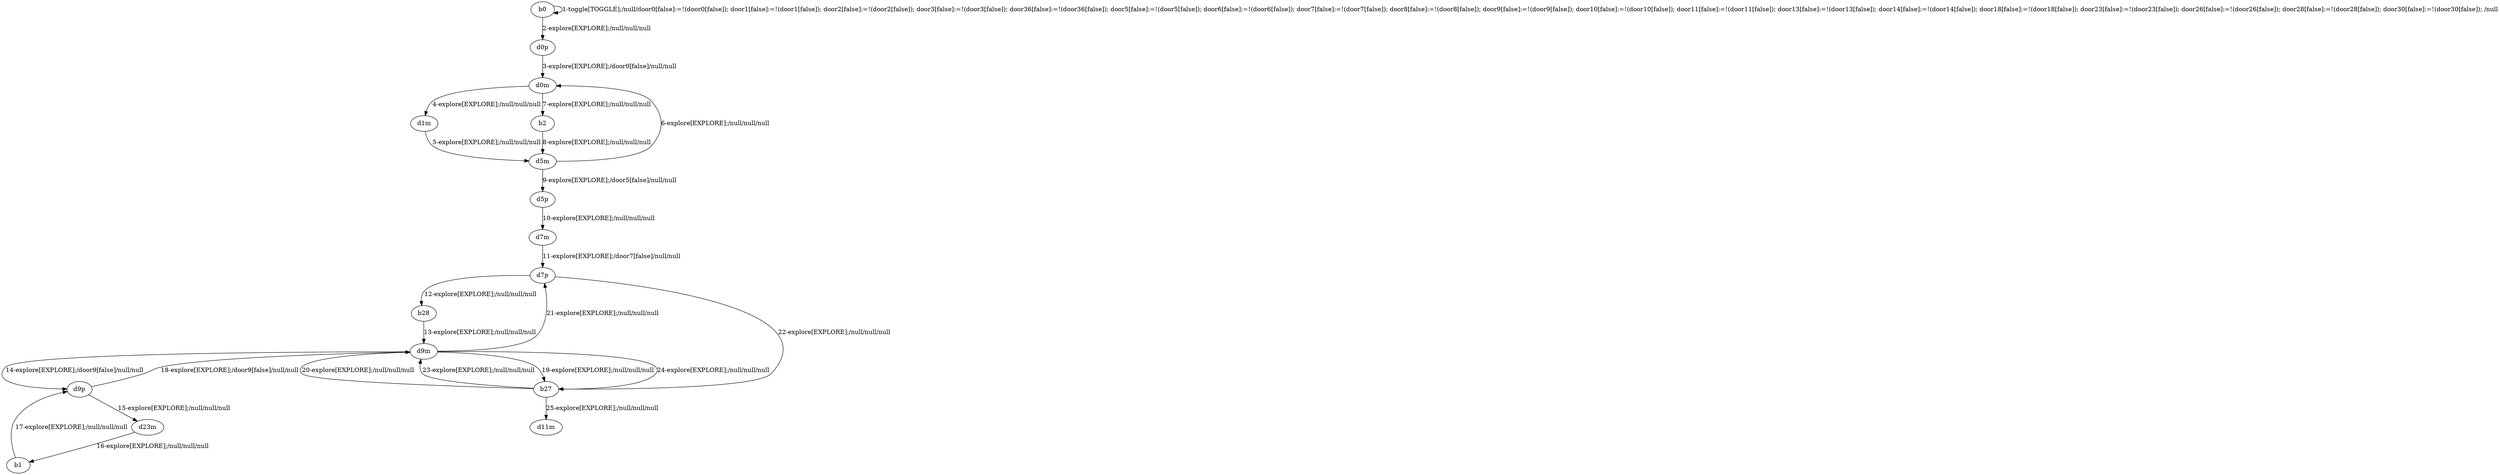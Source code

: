 # Total number of goals covered by this test: 1
# b27 --> d11m

digraph g {
"b0" -> "b0" [label = "1-toggle[TOGGLE];/null/door0[false]:=!(door0[false]); door1[false]:=!(door1[false]); door2[false]:=!(door2[false]); door3[false]:=!(door3[false]); door36[false]:=!(door36[false]); door5[false]:=!(door5[false]); door6[false]:=!(door6[false]); door7[false]:=!(door7[false]); door8[false]:=!(door8[false]); door9[false]:=!(door9[false]); door10[false]:=!(door10[false]); door11[false]:=!(door11[false]); door13[false]:=!(door13[false]); door14[false]:=!(door14[false]); door18[false]:=!(door18[false]); door23[false]:=!(door23[false]); door26[false]:=!(door26[false]); door28[false]:=!(door28[false]); door30[false]:=!(door30[false]); /null"];
"b0" -> "d0p" [label = "2-explore[EXPLORE];/null/null/null"];
"d0p" -> "d0m" [label = "3-explore[EXPLORE];/door0[false]/null/null"];
"d0m" -> "d1m" [label = "4-explore[EXPLORE];/null/null/null"];
"d1m" -> "d5m" [label = "5-explore[EXPLORE];/null/null/null"];
"d5m" -> "d0m" [label = "6-explore[EXPLORE];/null/null/null"];
"d0m" -> "b2" [label = "7-explore[EXPLORE];/null/null/null"];
"b2" -> "d5m" [label = "8-explore[EXPLORE];/null/null/null"];
"d5m" -> "d5p" [label = "9-explore[EXPLORE];/door5[false]/null/null"];
"d5p" -> "d7m" [label = "10-explore[EXPLORE];/null/null/null"];
"d7m" -> "d7p" [label = "11-explore[EXPLORE];/door7[false]/null/null"];
"d7p" -> "b28" [label = "12-explore[EXPLORE];/null/null/null"];
"b28" -> "d9m" [label = "13-explore[EXPLORE];/null/null/null"];
"d9m" -> "d9p" [label = "14-explore[EXPLORE];/door9[false]/null/null"];
"d9p" -> "d23m" [label = "15-explore[EXPLORE];/null/null/null"];
"d23m" -> "b1" [label = "16-explore[EXPLORE];/null/null/null"];
"b1" -> "d9p" [label = "17-explore[EXPLORE];/null/null/null"];
"d9p" -> "d9m" [label = "18-explore[EXPLORE];/door9[false]/null/null"];
"d9m" -> "b27" [label = "19-explore[EXPLORE];/null/null/null"];
"b27" -> "d9m" [label = "20-explore[EXPLORE];/null/null/null"];
"d9m" -> "d7p" [label = "21-explore[EXPLORE];/null/null/null"];
"d7p" -> "b27" [label = "22-explore[EXPLORE];/null/null/null"];
"b27" -> "d9m" [label = "23-explore[EXPLORE];/null/null/null"];
"d9m" -> "b27" [label = "24-explore[EXPLORE];/null/null/null"];
"b27" -> "d11m" [label = "25-explore[EXPLORE];/null/null/null"];
}